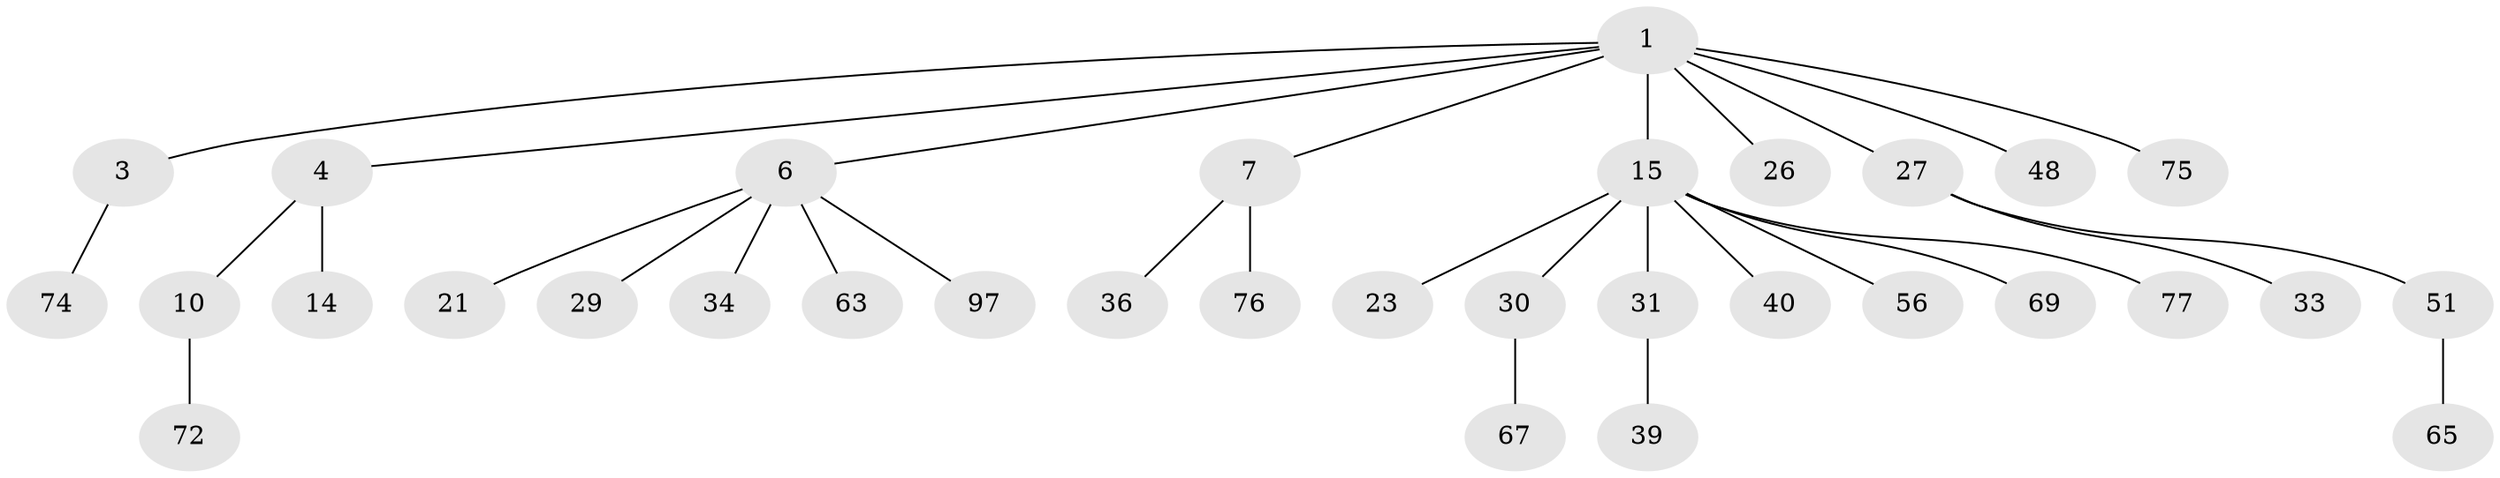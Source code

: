 // original degree distribution, {3: 0.12727272727272726, 8: 0.00909090909090909, 4: 0.07272727272727272, 7: 0.00909090909090909, 2: 0.24545454545454545, 5: 0.03636363636363636, 1: 0.5}
// Generated by graph-tools (version 1.1) at 2025/19/03/04/25 18:19:23]
// undirected, 33 vertices, 32 edges
graph export_dot {
graph [start="1"]
  node [color=gray90,style=filled];
  1 [super="+2"];
  3 [super="+17+60+62"];
  4 [super="+99+68+16+5+47"];
  6 [super="+8+12+13"];
  7 [super="+9+11"];
  10 [super="+49+19+70+58"];
  14;
  15 [super="+53+22+18"];
  21;
  23 [super="+41"];
  26 [super="+80"];
  27 [super="+28+108"];
  29;
  30 [super="+42+44+54"];
  31 [super="+85+83+35"];
  33 [super="+37"];
  34 [super="+86+102"];
  36 [super="+50+100+95+59"];
  39 [super="+43+57"];
  40;
  48 [super="+110+98"];
  51 [super="+92"];
  56 [super="+71"];
  63;
  65;
  67 [super="+82"];
  69 [super="+90"];
  72;
  74 [super="+84"];
  75;
  76;
  77 [super="+96"];
  97;
  1 -- 15;
  1 -- 27;
  1 -- 3;
  1 -- 4;
  1 -- 6;
  1 -- 7;
  1 -- 75;
  1 -- 48;
  1 -- 26;
  3 -- 74;
  4 -- 10;
  4 -- 14;
  6 -- 29;
  6 -- 63;
  6 -- 34;
  6 -- 21;
  6 -- 97;
  7 -- 36;
  7 -- 76;
  10 -- 72;
  15 -- 56;
  15 -- 31;
  15 -- 23;
  15 -- 69;
  15 -- 40;
  15 -- 77;
  15 -- 30;
  27 -- 33;
  27 -- 51;
  30 -- 67;
  31 -- 39;
  51 -- 65;
}
